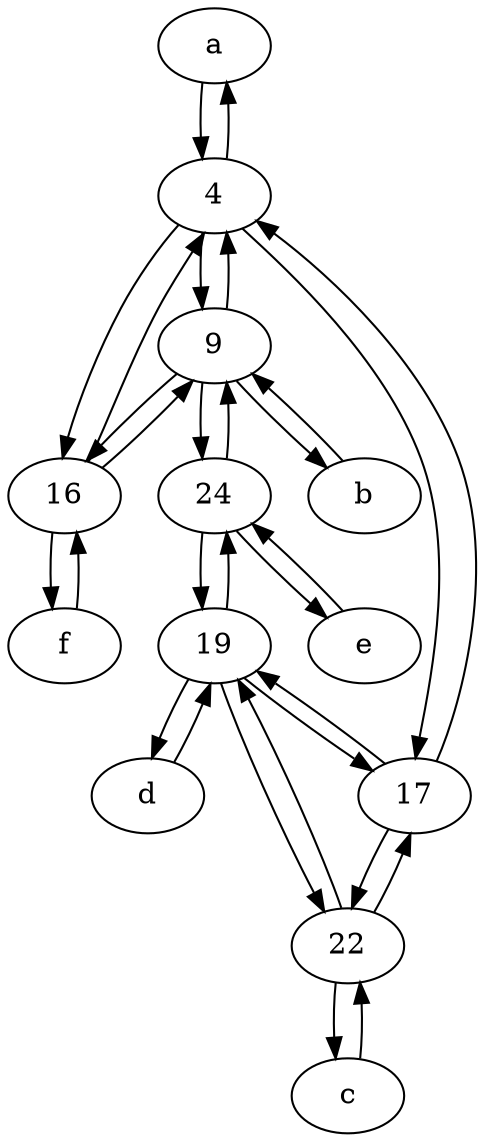 digraph  {
	a [pos="40,10!"];
	19;
	24;
	c [pos="20,10!"];
	b [pos="50,20!"];
	f [pos="15,45!"];
	16;
	d [pos="20,30!"];
	e [pos="30,50!"];
	22;
	17;
	4;
	9;
	c -> 22;
	22 -> 17;
	19 -> 17;
	16 -> 9;
	9 -> 4;
	19 -> d;
	17 -> 19;
	19 -> 22;
	a -> 4;
	16 -> 4;
	b -> 9;
	22 -> c;
	19 -> 24;
	e -> 24;
	4 -> 9;
	17 -> 22;
	9 -> 24;
	17 -> 4;
	24 -> 9;
	9 -> 16;
	22 -> 19;
	24 -> 19;
	24 -> e;
	4 -> 17;
	16 -> f;
	f -> 16;
	9 -> b;
	4 -> 16;
	d -> 19;
	4 -> a;

	}